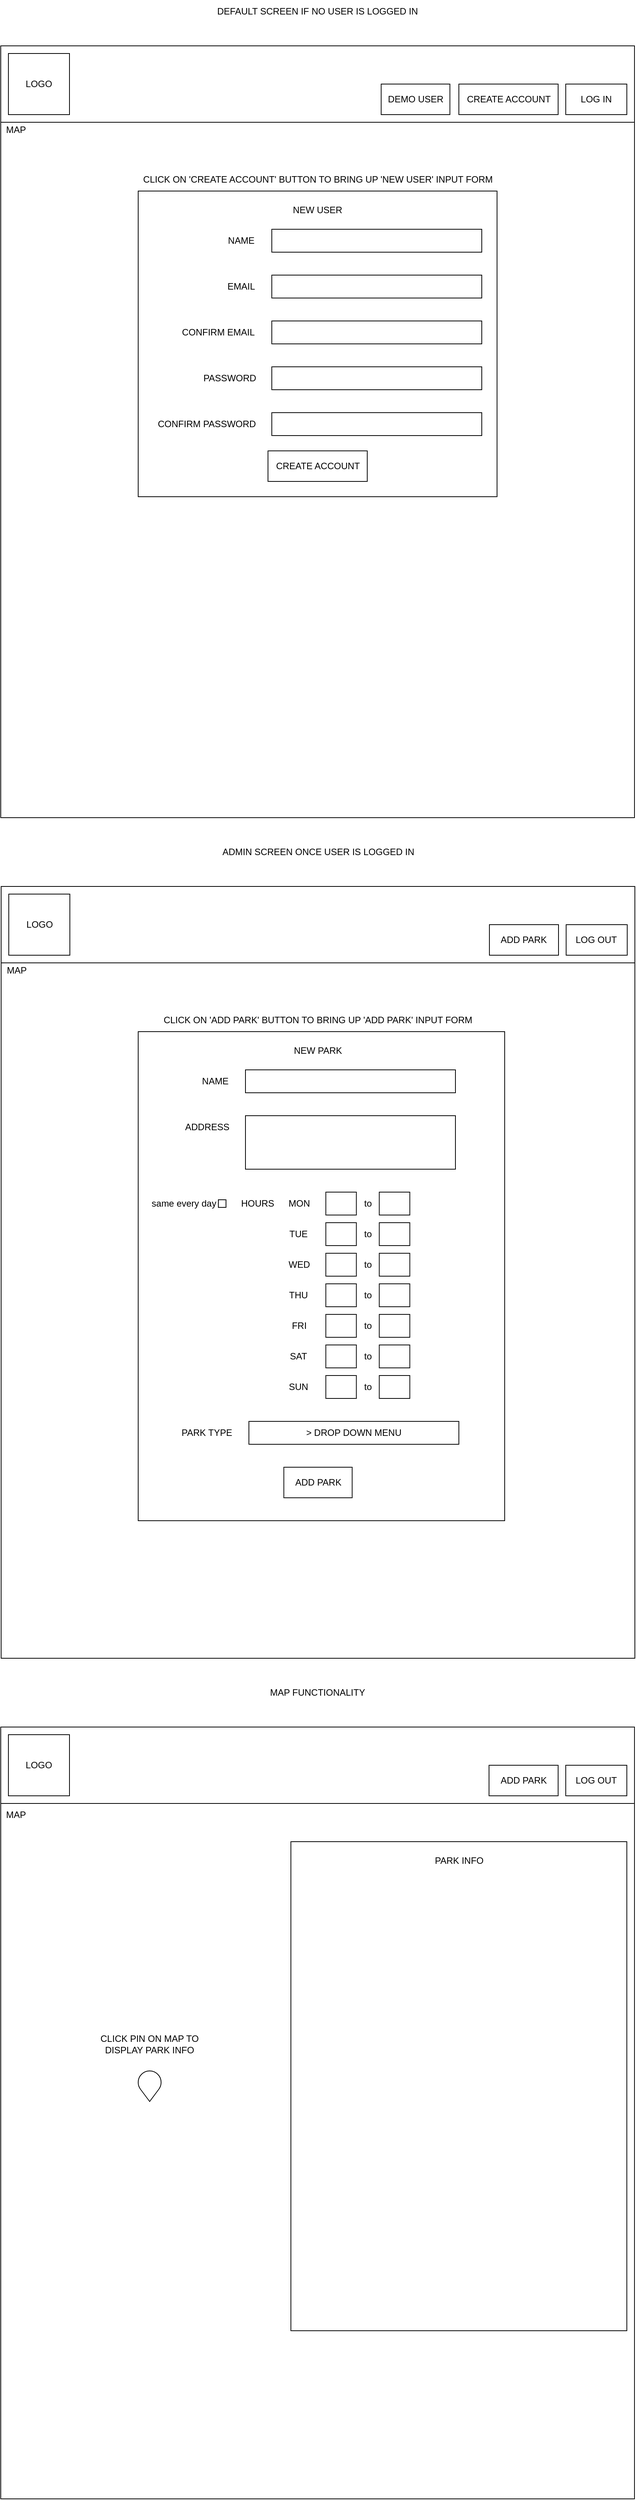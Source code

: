 <mxfile version="17.4.0" type="github">
  <diagram id="nZSB4Murl1Hl1DL9vQNt" name="Page-1">
    <mxGraphModel dx="1422" dy="727" grid="1" gridSize="10" guides="1" tooltips="1" connect="1" arrows="1" fold="1" page="1" pageScale="1" pageWidth="850" pageHeight="1100" math="0" shadow="0">
      <root>
        <mxCell id="0" />
        <mxCell id="1" parent="0" />
        <mxCell id="5viS-5EumuLUKx2FRzl0-1" value="" style="rounded=0;whiteSpace=wrap;html=1;" parent="1" vertex="1">
          <mxGeometry x="10" y="180" width="830" height="910" as="geometry" />
        </mxCell>
        <mxCell id="5viS-5EumuLUKx2FRzl0-3" value="" style="rounded=0;whiteSpace=wrap;html=1;" parent="1" vertex="1">
          <mxGeometry x="10" y="80" width="830" height="100" as="geometry" />
        </mxCell>
        <mxCell id="5viS-5EumuLUKx2FRzl0-4" value="" style="whiteSpace=wrap;html=1;aspect=fixed;" parent="1" vertex="1">
          <mxGeometry x="20" y="90" width="80" height="80" as="geometry" />
        </mxCell>
        <mxCell id="5viS-5EumuLUKx2FRzl0-5" value="LOGO" style="text;html=1;strokeColor=none;fillColor=none;align=center;verticalAlign=middle;whiteSpace=wrap;rounded=0;" parent="1" vertex="1">
          <mxGeometry x="30" y="115" width="60" height="30" as="geometry" />
        </mxCell>
        <mxCell id="5viS-5EumuLUKx2FRzl0-6" value="" style="rounded=0;whiteSpace=wrap;html=1;" parent="1" vertex="1">
          <mxGeometry x="750" y="130" width="80" height="40" as="geometry" />
        </mxCell>
        <mxCell id="5viS-5EumuLUKx2FRzl0-7" value="LOG IN" style="text;html=1;strokeColor=none;fillColor=none;align=center;verticalAlign=middle;whiteSpace=wrap;rounded=0;" parent="1" vertex="1">
          <mxGeometry x="765" y="140" width="50" height="20" as="geometry" />
        </mxCell>
        <mxCell id="5viS-5EumuLUKx2FRzl0-8" value="" style="rounded=0;whiteSpace=wrap;html=1;" parent="1" vertex="1">
          <mxGeometry x="610" y="130" width="130" height="40" as="geometry" />
        </mxCell>
        <mxCell id="5viS-5EumuLUKx2FRzl0-9" value="CREATE ACCOUNT" style="text;html=1;strokeColor=none;fillColor=none;align=center;verticalAlign=middle;whiteSpace=wrap;rounded=0;" parent="1" vertex="1">
          <mxGeometry x="617.5" y="140" width="115" height="20" as="geometry" />
        </mxCell>
        <mxCell id="5viS-5EumuLUKx2FRzl0-12" value="" style="rounded=0;whiteSpace=wrap;html=1;" parent="1" vertex="1">
          <mxGeometry x="190" y="270" width="470" height="400" as="geometry" />
        </mxCell>
        <mxCell id="5viS-5EumuLUKx2FRzl0-13" value="NEW USER" style="text;html=1;strokeColor=none;fillColor=none;align=center;verticalAlign=middle;whiteSpace=wrap;rounded=0;" parent="1" vertex="1">
          <mxGeometry x="375" y="280" width="100" height="30" as="geometry" />
        </mxCell>
        <mxCell id="5viS-5EumuLUKx2FRzl0-14" value="" style="rounded=0;whiteSpace=wrap;html=1;" parent="1" vertex="1">
          <mxGeometry x="365" y="320" width="275" height="30" as="geometry" />
        </mxCell>
        <mxCell id="5viS-5EumuLUKx2FRzl0-15" value="" style="rounded=0;whiteSpace=wrap;html=1;" parent="1" vertex="1">
          <mxGeometry x="365" y="380" width="275" height="30" as="geometry" />
        </mxCell>
        <mxCell id="5viS-5EumuLUKx2FRzl0-16" value="" style="rounded=0;whiteSpace=wrap;html=1;" parent="1" vertex="1">
          <mxGeometry x="365" y="440" width="275" height="30" as="geometry" />
        </mxCell>
        <mxCell id="5viS-5EumuLUKx2FRzl0-17" value="" style="rounded=0;whiteSpace=wrap;html=1;" parent="1" vertex="1">
          <mxGeometry x="365" y="500" width="275" height="30" as="geometry" />
        </mxCell>
        <mxCell id="5viS-5EumuLUKx2FRzl0-19" value="NAME" style="text;html=1;strokeColor=none;fillColor=none;align=center;verticalAlign=middle;whiteSpace=wrap;rounded=0;" parent="1" vertex="1">
          <mxGeometry x="300" y="320" width="50" height="30" as="geometry" />
        </mxCell>
        <mxCell id="5viS-5EumuLUKx2FRzl0-20" value="EMAIL" style="text;html=1;strokeColor=none;fillColor=none;align=center;verticalAlign=middle;whiteSpace=wrap;rounded=0;" parent="1" vertex="1">
          <mxGeometry x="300" y="380" width="50" height="30" as="geometry" />
        </mxCell>
        <mxCell id="5viS-5EumuLUKx2FRzl0-21" value="CONFIRM EMAIL" style="text;html=1;strokeColor=none;fillColor=none;align=center;verticalAlign=middle;whiteSpace=wrap;rounded=0;" parent="1" vertex="1">
          <mxGeometry x="240" y="440" width="110" height="30" as="geometry" />
        </mxCell>
        <mxCell id="5viS-5EumuLUKx2FRzl0-22" value="PASSWORD" style="text;html=1;strokeColor=none;fillColor=none;align=center;verticalAlign=middle;whiteSpace=wrap;rounded=0;" parent="1" vertex="1">
          <mxGeometry x="270" y="500" width="80" height="30" as="geometry" />
        </mxCell>
        <mxCell id="5viS-5EumuLUKx2FRzl0-23" value="" style="rounded=0;whiteSpace=wrap;html=1;" parent="1" vertex="1">
          <mxGeometry x="365" y="560" width="275" height="30" as="geometry" />
        </mxCell>
        <mxCell id="5viS-5EumuLUKx2FRzl0-24" value="CONFIRM PASSWORD" style="text;html=1;strokeColor=none;fillColor=none;align=center;verticalAlign=middle;whiteSpace=wrap;rounded=0;" parent="1" vertex="1">
          <mxGeometry x="210" y="560" width="140" height="30" as="geometry" />
        </mxCell>
        <mxCell id="5viS-5EumuLUKx2FRzl0-25" value="" style="rounded=0;whiteSpace=wrap;html=1;" parent="1" vertex="1">
          <mxGeometry x="360" y="610" width="130" height="40" as="geometry" />
        </mxCell>
        <mxCell id="5viS-5EumuLUKx2FRzl0-26" value="CREATE ACCOUNT" style="text;html=1;strokeColor=none;fillColor=none;align=center;verticalAlign=middle;whiteSpace=wrap;rounded=0;" parent="1" vertex="1">
          <mxGeometry x="367.5" y="620" width="115" height="20" as="geometry" />
        </mxCell>
        <mxCell id="2tSaComDPGGrtQOq0Lqq-1" value="CLICK ON &#39;CREATE ACCOUNT&#39; BUTTON TO BRING UP &#39;NEW USER&#39; INPUT FORM" style="text;html=1;strokeColor=none;fillColor=none;align=center;verticalAlign=middle;whiteSpace=wrap;rounded=0;" vertex="1" parent="1">
          <mxGeometry x="188" y="240" width="475" height="30" as="geometry" />
        </mxCell>
        <mxCell id="2tSaComDPGGrtQOq0Lqq-2" value="DEFAULT SCREEN IF NO USER IS LOGGED IN" style="text;html=1;strokeColor=none;fillColor=none;align=center;verticalAlign=middle;whiteSpace=wrap;rounded=0;" vertex="1" parent="1">
          <mxGeometry x="285" y="20" width="280" height="30" as="geometry" />
        </mxCell>
        <mxCell id="2tSaComDPGGrtQOq0Lqq-3" value="MAP" style="text;html=1;strokeColor=none;fillColor=none;align=center;verticalAlign=middle;whiteSpace=wrap;rounded=0;" vertex="1" parent="1">
          <mxGeometry x="10" y="180" width="40" height="20" as="geometry" />
        </mxCell>
        <mxCell id="2tSaComDPGGrtQOq0Lqq-4" value="" style="rounded=0;whiteSpace=wrap;html=1;" vertex="1" parent="1">
          <mxGeometry x="10.5" y="1280" width="830" height="910" as="geometry" />
        </mxCell>
        <mxCell id="2tSaComDPGGrtQOq0Lqq-5" value="" style="rounded=0;whiteSpace=wrap;html=1;" vertex="1" parent="1">
          <mxGeometry x="10.5" y="1180" width="830" height="100" as="geometry" />
        </mxCell>
        <mxCell id="2tSaComDPGGrtQOq0Lqq-6" value="" style="whiteSpace=wrap;html=1;aspect=fixed;" vertex="1" parent="1">
          <mxGeometry x="20.5" y="1190" width="80" height="80" as="geometry" />
        </mxCell>
        <mxCell id="2tSaComDPGGrtQOq0Lqq-7" value="LOGO" style="text;html=1;strokeColor=none;fillColor=none;align=center;verticalAlign=middle;whiteSpace=wrap;rounded=0;" vertex="1" parent="1">
          <mxGeometry x="30.5" y="1215" width="60" height="30" as="geometry" />
        </mxCell>
        <mxCell id="2tSaComDPGGrtQOq0Lqq-8" value="" style="rounded=0;whiteSpace=wrap;html=1;" vertex="1" parent="1">
          <mxGeometry x="750.5" y="1230" width="80" height="40" as="geometry" />
        </mxCell>
        <mxCell id="2tSaComDPGGrtQOq0Lqq-9" value="LOG OUT" style="text;html=1;strokeColor=none;fillColor=none;align=center;verticalAlign=middle;whiteSpace=wrap;rounded=0;" vertex="1" parent="1">
          <mxGeometry x="762.25" y="1240" width="55.5" height="20" as="geometry" />
        </mxCell>
        <mxCell id="2tSaComDPGGrtQOq0Lqq-10" value="" style="rounded=0;whiteSpace=wrap;html=1;" vertex="1" parent="1">
          <mxGeometry x="650" y="1230" width="90.5" height="40" as="geometry" />
        </mxCell>
        <mxCell id="2tSaComDPGGrtQOq0Lqq-11" value="ADD PARK" style="text;html=1;strokeColor=none;fillColor=none;align=center;verticalAlign=middle;whiteSpace=wrap;rounded=0;" vertex="1" parent="1">
          <mxGeometry x="659.25" y="1240" width="72" height="20" as="geometry" />
        </mxCell>
        <mxCell id="2tSaComDPGGrtQOq0Lqq-12" value="" style="rounded=0;whiteSpace=wrap;html=1;" vertex="1" parent="1">
          <mxGeometry x="190" y="1370" width="480" height="640" as="geometry" />
        </mxCell>
        <mxCell id="2tSaComDPGGrtQOq0Lqq-13" value="NEW PARK" style="text;html=1;strokeColor=none;fillColor=none;align=center;verticalAlign=middle;whiteSpace=wrap;rounded=0;" vertex="1" parent="1">
          <mxGeometry x="383" y="1380" width="84.5" height="30" as="geometry" />
        </mxCell>
        <mxCell id="2tSaComDPGGrtQOq0Lqq-14" value="" style="rounded=0;whiteSpace=wrap;html=1;" vertex="1" parent="1">
          <mxGeometry x="330.5" y="1420" width="275" height="30" as="geometry" />
        </mxCell>
        <mxCell id="2tSaComDPGGrtQOq0Lqq-15" value="" style="rounded=0;whiteSpace=wrap;html=1;" vertex="1" parent="1">
          <mxGeometry x="330.5" y="1480" width="275" height="70" as="geometry" />
        </mxCell>
        <mxCell id="2tSaComDPGGrtQOq0Lqq-16" value="" style="rounded=0;whiteSpace=wrap;html=1;" vertex="1" parent="1">
          <mxGeometry x="435.75" y="1580" width="40" height="30" as="geometry" />
        </mxCell>
        <mxCell id="2tSaComDPGGrtQOq0Lqq-17" value="&amp;gt; DROP DOWN MENU" style="rounded=0;whiteSpace=wrap;html=1;" vertex="1" parent="1">
          <mxGeometry x="335" y="1880" width="275" height="30" as="geometry" />
        </mxCell>
        <mxCell id="2tSaComDPGGrtQOq0Lqq-18" value="NAME" style="text;html=1;strokeColor=none;fillColor=none;align=center;verticalAlign=middle;whiteSpace=wrap;rounded=0;" vertex="1" parent="1">
          <mxGeometry x="265.5" y="1420" width="50" height="30" as="geometry" />
        </mxCell>
        <mxCell id="2tSaComDPGGrtQOq0Lqq-19" value="ADDRESS" style="text;html=1;strokeColor=none;fillColor=none;align=center;verticalAlign=middle;whiteSpace=wrap;rounded=0;" vertex="1" parent="1">
          <mxGeometry x="245" y="1480" width="70.5" height="30" as="geometry" />
        </mxCell>
        <mxCell id="2tSaComDPGGrtQOq0Lqq-20" value="HOURS" style="text;html=1;strokeColor=none;fillColor=none;align=center;verticalAlign=middle;whiteSpace=wrap;rounded=0;" vertex="1" parent="1">
          <mxGeometry x="315.5" y="1580" width="60.5" height="30" as="geometry" />
        </mxCell>
        <mxCell id="2tSaComDPGGrtQOq0Lqq-21" value="PARK TYPE" style="text;html=1;strokeColor=none;fillColor=none;align=center;verticalAlign=middle;whiteSpace=wrap;rounded=0;" vertex="1" parent="1">
          <mxGeometry x="240" y="1880" width="80" height="30" as="geometry" />
        </mxCell>
        <mxCell id="2tSaComDPGGrtQOq0Lqq-24" value="" style="rounded=0;whiteSpace=wrap;html=1;" vertex="1" parent="1">
          <mxGeometry x="380.75" y="1940" width="89.5" height="40" as="geometry" />
        </mxCell>
        <mxCell id="2tSaComDPGGrtQOq0Lqq-25" value="ADD PARK" style="text;html=1;strokeColor=none;fillColor=none;align=center;verticalAlign=middle;whiteSpace=wrap;rounded=0;" vertex="1" parent="1">
          <mxGeometry x="389.5" y="1950" width="72" height="20" as="geometry" />
        </mxCell>
        <mxCell id="2tSaComDPGGrtQOq0Lqq-26" value="CLICK ON &#39;ADD PARK&#39; BUTTON TO BRING UP &#39;ADD PARK&#39; INPUT FORM" style="text;html=1;strokeColor=none;fillColor=none;align=center;verticalAlign=middle;whiteSpace=wrap;rounded=0;" vertex="1" parent="1">
          <mxGeometry x="188" y="1340" width="475" height="30" as="geometry" />
        </mxCell>
        <mxCell id="2tSaComDPGGrtQOq0Lqq-27" value="ADMIN SCREEN ONCE USER IS LOGGED IN" style="text;html=1;strokeColor=none;fillColor=none;align=center;verticalAlign=middle;whiteSpace=wrap;rounded=0;" vertex="1" parent="1">
          <mxGeometry x="285.5" y="1120" width="280" height="30" as="geometry" />
        </mxCell>
        <mxCell id="2tSaComDPGGrtQOq0Lqq-28" value="MAP" style="text;html=1;strokeColor=none;fillColor=none;align=center;verticalAlign=middle;whiteSpace=wrap;rounded=0;" vertex="1" parent="1">
          <mxGeometry x="10.5" y="1280" width="40" height="20" as="geometry" />
        </mxCell>
        <mxCell id="2tSaComDPGGrtQOq0Lqq-29" value="MON" style="text;html=1;strokeColor=none;fillColor=none;align=center;verticalAlign=middle;whiteSpace=wrap;rounded=0;" vertex="1" parent="1">
          <mxGeometry x="380.5" y="1580" width="40" height="30" as="geometry" />
        </mxCell>
        <mxCell id="2tSaComDPGGrtQOq0Lqq-30" value="TUE" style="text;html=1;strokeColor=none;fillColor=none;align=center;verticalAlign=middle;whiteSpace=wrap;rounded=0;" vertex="1" parent="1">
          <mxGeometry x="380" y="1620" width="40" height="30" as="geometry" />
        </mxCell>
        <mxCell id="2tSaComDPGGrtQOq0Lqq-32" value="to" style="text;html=1;strokeColor=none;fillColor=none;align=center;verticalAlign=middle;whiteSpace=wrap;rounded=0;" vertex="1" parent="1">
          <mxGeometry x="475.75" y="1580" width="30" height="30" as="geometry" />
        </mxCell>
        <mxCell id="2tSaComDPGGrtQOq0Lqq-33" value="" style="rounded=0;whiteSpace=wrap;html=1;" vertex="1" parent="1">
          <mxGeometry x="505.75" y="1580" width="40" height="30" as="geometry" />
        </mxCell>
        <mxCell id="2tSaComDPGGrtQOq0Lqq-35" value="" style="rounded=0;whiteSpace=wrap;html=1;" vertex="1" parent="1">
          <mxGeometry x="435.75" y="1620" width="40" height="30" as="geometry" />
        </mxCell>
        <mxCell id="2tSaComDPGGrtQOq0Lqq-36" value="to" style="text;html=1;strokeColor=none;fillColor=none;align=center;verticalAlign=middle;whiteSpace=wrap;rounded=0;" vertex="1" parent="1">
          <mxGeometry x="475.75" y="1620" width="30" height="30" as="geometry" />
        </mxCell>
        <mxCell id="2tSaComDPGGrtQOq0Lqq-37" value="" style="rounded=0;whiteSpace=wrap;html=1;" vertex="1" parent="1">
          <mxGeometry x="505.75" y="1620" width="40" height="30" as="geometry" />
        </mxCell>
        <mxCell id="2tSaComDPGGrtQOq0Lqq-38" value="" style="rounded=0;whiteSpace=wrap;html=1;" vertex="1" parent="1">
          <mxGeometry x="435.75" y="1660" width="40" height="30" as="geometry" />
        </mxCell>
        <mxCell id="2tSaComDPGGrtQOq0Lqq-39" value="WED" style="text;html=1;strokeColor=none;fillColor=none;align=center;verticalAlign=middle;whiteSpace=wrap;rounded=0;" vertex="1" parent="1">
          <mxGeometry x="380.5" y="1660" width="40" height="30" as="geometry" />
        </mxCell>
        <mxCell id="2tSaComDPGGrtQOq0Lqq-40" value="THU" style="text;html=1;strokeColor=none;fillColor=none;align=center;verticalAlign=middle;whiteSpace=wrap;rounded=0;" vertex="1" parent="1">
          <mxGeometry x="380" y="1700" width="40" height="30" as="geometry" />
        </mxCell>
        <mxCell id="2tSaComDPGGrtQOq0Lqq-41" value="to" style="text;html=1;strokeColor=none;fillColor=none;align=center;verticalAlign=middle;whiteSpace=wrap;rounded=0;" vertex="1" parent="1">
          <mxGeometry x="475.75" y="1660" width="30" height="30" as="geometry" />
        </mxCell>
        <mxCell id="2tSaComDPGGrtQOq0Lqq-42" value="" style="rounded=0;whiteSpace=wrap;html=1;" vertex="1" parent="1">
          <mxGeometry x="505.75" y="1660" width="40" height="30" as="geometry" />
        </mxCell>
        <mxCell id="2tSaComDPGGrtQOq0Lqq-43" value="" style="rounded=0;whiteSpace=wrap;html=1;" vertex="1" parent="1">
          <mxGeometry x="435.75" y="1700" width="40" height="30" as="geometry" />
        </mxCell>
        <mxCell id="2tSaComDPGGrtQOq0Lqq-44" value="to" style="text;html=1;strokeColor=none;fillColor=none;align=center;verticalAlign=middle;whiteSpace=wrap;rounded=0;" vertex="1" parent="1">
          <mxGeometry x="475.75" y="1700" width="30" height="30" as="geometry" />
        </mxCell>
        <mxCell id="2tSaComDPGGrtQOq0Lqq-45" value="" style="rounded=0;whiteSpace=wrap;html=1;" vertex="1" parent="1">
          <mxGeometry x="505.75" y="1700" width="40" height="30" as="geometry" />
        </mxCell>
        <mxCell id="2tSaComDPGGrtQOq0Lqq-46" value="" style="rounded=0;whiteSpace=wrap;html=1;" vertex="1" parent="1">
          <mxGeometry x="435.75" y="1740" width="40" height="30" as="geometry" />
        </mxCell>
        <mxCell id="2tSaComDPGGrtQOq0Lqq-47" value="FRI" style="text;html=1;strokeColor=none;fillColor=none;align=center;verticalAlign=middle;whiteSpace=wrap;rounded=0;" vertex="1" parent="1">
          <mxGeometry x="380.5" y="1740" width="40" height="30" as="geometry" />
        </mxCell>
        <mxCell id="2tSaComDPGGrtQOq0Lqq-48" value="SAT" style="text;html=1;strokeColor=none;fillColor=none;align=center;verticalAlign=middle;whiteSpace=wrap;rounded=0;" vertex="1" parent="1">
          <mxGeometry x="380" y="1780" width="40" height="30" as="geometry" />
        </mxCell>
        <mxCell id="2tSaComDPGGrtQOq0Lqq-49" value="to" style="text;html=1;strokeColor=none;fillColor=none;align=center;verticalAlign=middle;whiteSpace=wrap;rounded=0;" vertex="1" parent="1">
          <mxGeometry x="475.75" y="1740" width="30" height="30" as="geometry" />
        </mxCell>
        <mxCell id="2tSaComDPGGrtQOq0Lqq-50" value="" style="rounded=0;whiteSpace=wrap;html=1;" vertex="1" parent="1">
          <mxGeometry x="505.75" y="1740" width="40" height="30" as="geometry" />
        </mxCell>
        <mxCell id="2tSaComDPGGrtQOq0Lqq-51" value="" style="rounded=0;whiteSpace=wrap;html=1;" vertex="1" parent="1">
          <mxGeometry x="435.75" y="1780" width="40" height="30" as="geometry" />
        </mxCell>
        <mxCell id="2tSaComDPGGrtQOq0Lqq-52" value="to" style="text;html=1;strokeColor=none;fillColor=none;align=center;verticalAlign=middle;whiteSpace=wrap;rounded=0;" vertex="1" parent="1">
          <mxGeometry x="475.75" y="1780" width="30" height="30" as="geometry" />
        </mxCell>
        <mxCell id="2tSaComDPGGrtQOq0Lqq-53" value="" style="rounded=0;whiteSpace=wrap;html=1;" vertex="1" parent="1">
          <mxGeometry x="505.75" y="1780" width="40" height="30" as="geometry" />
        </mxCell>
        <mxCell id="2tSaComDPGGrtQOq0Lqq-54" value="SUN" style="text;html=1;strokeColor=none;fillColor=none;align=center;verticalAlign=middle;whiteSpace=wrap;rounded=0;" vertex="1" parent="1">
          <mxGeometry x="380" y="1820" width="40" height="30" as="geometry" />
        </mxCell>
        <mxCell id="2tSaComDPGGrtQOq0Lqq-55" value="" style="rounded=0;whiteSpace=wrap;html=1;" vertex="1" parent="1">
          <mxGeometry x="435.75" y="1820" width="40" height="30" as="geometry" />
        </mxCell>
        <mxCell id="2tSaComDPGGrtQOq0Lqq-56" value="to" style="text;html=1;strokeColor=none;fillColor=none;align=center;verticalAlign=middle;whiteSpace=wrap;rounded=0;" vertex="1" parent="1">
          <mxGeometry x="475.75" y="1820" width="30" height="30" as="geometry" />
        </mxCell>
        <mxCell id="2tSaComDPGGrtQOq0Lqq-57" value="" style="rounded=0;whiteSpace=wrap;html=1;" vertex="1" parent="1">
          <mxGeometry x="505.75" y="1820" width="40" height="30" as="geometry" />
        </mxCell>
        <mxCell id="2tSaComDPGGrtQOq0Lqq-58" value="" style="rounded=0;whiteSpace=wrap;html=1;" vertex="1" parent="1">
          <mxGeometry x="10" y="2380" width="830" height="910" as="geometry" />
        </mxCell>
        <mxCell id="2tSaComDPGGrtQOq0Lqq-59" value="" style="rounded=0;whiteSpace=wrap;html=1;" vertex="1" parent="1">
          <mxGeometry x="10" y="2280" width="830" height="100" as="geometry" />
        </mxCell>
        <mxCell id="2tSaComDPGGrtQOq0Lqq-60" value="" style="whiteSpace=wrap;html=1;aspect=fixed;" vertex="1" parent="1">
          <mxGeometry x="20" y="2290" width="80" height="80" as="geometry" />
        </mxCell>
        <mxCell id="2tSaComDPGGrtQOq0Lqq-61" value="LOGO" style="text;html=1;strokeColor=none;fillColor=none;align=center;verticalAlign=middle;whiteSpace=wrap;rounded=0;" vertex="1" parent="1">
          <mxGeometry x="30" y="2315" width="60" height="30" as="geometry" />
        </mxCell>
        <mxCell id="2tSaComDPGGrtQOq0Lqq-62" value="" style="rounded=0;whiteSpace=wrap;html=1;" vertex="1" parent="1">
          <mxGeometry x="750" y="2330" width="80" height="40" as="geometry" />
        </mxCell>
        <mxCell id="2tSaComDPGGrtQOq0Lqq-63" value="LOG OUT" style="text;html=1;strokeColor=none;fillColor=none;align=center;verticalAlign=middle;whiteSpace=wrap;rounded=0;" vertex="1" parent="1">
          <mxGeometry x="761.75" y="2340" width="55.5" height="20" as="geometry" />
        </mxCell>
        <mxCell id="2tSaComDPGGrtQOq0Lqq-64" value="" style="rounded=0;whiteSpace=wrap;html=1;" vertex="1" parent="1">
          <mxGeometry x="649.5" y="2330" width="90.5" height="40" as="geometry" />
        </mxCell>
        <mxCell id="2tSaComDPGGrtQOq0Lqq-65" value="ADD PARK" style="text;html=1;strokeColor=none;fillColor=none;align=center;verticalAlign=middle;whiteSpace=wrap;rounded=0;" vertex="1" parent="1">
          <mxGeometry x="658.75" y="2340" width="72" height="20" as="geometry" />
        </mxCell>
        <mxCell id="2tSaComDPGGrtQOq0Lqq-66" value="" style="rounded=0;whiteSpace=wrap;html=1;" vertex="1" parent="1">
          <mxGeometry x="390" y="2430" width="440" height="640" as="geometry" />
        </mxCell>
        <mxCell id="2tSaComDPGGrtQOq0Lqq-67" value="PARK INFO" style="text;html=1;strokeColor=none;fillColor=none;align=center;verticalAlign=middle;whiteSpace=wrap;rounded=0;" vertex="1" parent="1">
          <mxGeometry x="560.56" y="2430" width="98.87" height="50" as="geometry" />
        </mxCell>
        <mxCell id="2tSaComDPGGrtQOq0Lqq-79" value="MAP FUNCTIONALITY" style="text;html=1;strokeColor=none;fillColor=none;align=center;verticalAlign=middle;whiteSpace=wrap;rounded=0;" vertex="1" parent="1">
          <mxGeometry x="285" y="2220" width="280" height="30" as="geometry" />
        </mxCell>
        <mxCell id="2tSaComDPGGrtQOq0Lqq-80" value="MAP" style="text;html=1;strokeColor=none;fillColor=none;align=center;verticalAlign=middle;whiteSpace=wrap;rounded=0;" vertex="1" parent="1">
          <mxGeometry x="10" y="2380" width="40" height="30" as="geometry" />
        </mxCell>
        <mxCell id="2tSaComDPGGrtQOq0Lqq-109" value="" style="verticalLabelPosition=bottom;verticalAlign=top;html=1;shape=mxgraph.basic.drop;rotation=-180;" vertex="1" parent="1">
          <mxGeometry x="190" y="2730" width="30" height="40" as="geometry" />
        </mxCell>
        <mxCell id="2tSaComDPGGrtQOq0Lqq-110" value="CLICK PIN ON MAP TO DISPLAY PARK INFO" style="text;html=1;strokeColor=none;fillColor=none;align=center;verticalAlign=middle;whiteSpace=wrap;rounded=0;" vertex="1" parent="1">
          <mxGeometry x="130" y="2670" width="150" height="50" as="geometry" />
        </mxCell>
        <mxCell id="2tSaComDPGGrtQOq0Lqq-111" value="" style="rounded=0;whiteSpace=wrap;html=1;" vertex="1" parent="1">
          <mxGeometry x="508.25" y="130" width="90" height="40" as="geometry" />
        </mxCell>
        <mxCell id="2tSaComDPGGrtQOq0Lqq-112" value="DEMO USER" style="text;html=1;strokeColor=none;fillColor=none;align=center;verticalAlign=middle;whiteSpace=wrap;rounded=0;" vertex="1" parent="1">
          <mxGeometry x="505.75" y="140" width="95" height="20" as="geometry" />
        </mxCell>
        <mxCell id="2tSaComDPGGrtQOq0Lqq-113" value="" style="whiteSpace=wrap;html=1;aspect=fixed;" vertex="1" parent="1">
          <mxGeometry x="295" y="1590" width="10" height="10" as="geometry" />
        </mxCell>
        <mxCell id="2tSaComDPGGrtQOq0Lqq-114" value="same every day" style="text;html=1;strokeColor=none;fillColor=none;align=center;verticalAlign=middle;whiteSpace=wrap;rounded=0;" vertex="1" parent="1">
          <mxGeometry x="205" y="1585" width="90" height="20" as="geometry" />
        </mxCell>
      </root>
    </mxGraphModel>
  </diagram>
</mxfile>
